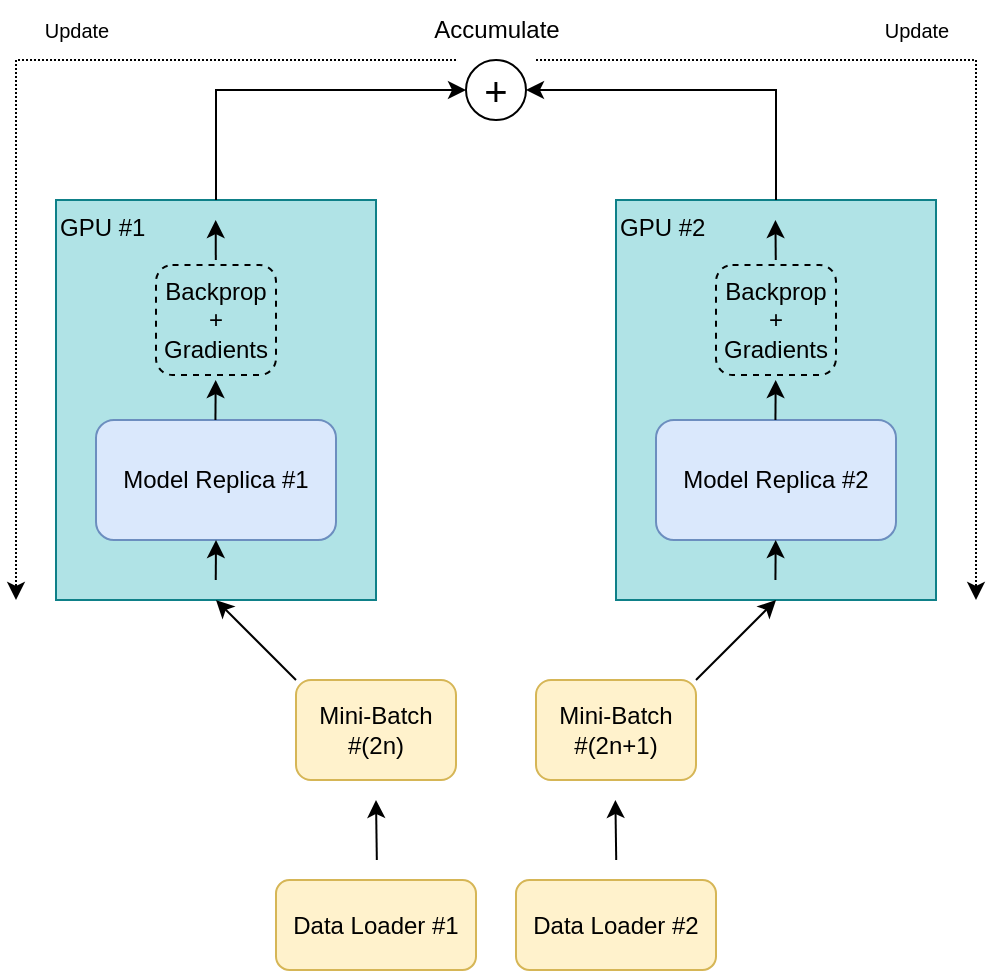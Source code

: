 <mxfile version="24.7.10">
  <diagram name="Page-1" id="b2cWNFqZZL0ne6SCtB5r">
    <mxGraphModel dx="937" dy="527" grid="0" gridSize="10" guides="1" tooltips="1" connect="1" arrows="1" fold="1" page="1" pageScale="1" pageWidth="827" pageHeight="1169" math="1" shadow="0">
      <root>
        <mxCell id="0" />
        <mxCell id="1" parent="0" />
        <mxCell id="lw4-ALwatdlcr4XSXjIa-5" value="&lt;div&gt;GPU #2&lt;/div&gt;&lt;div&gt;&lt;br&gt;&lt;/div&gt;&lt;div&gt;&lt;br&gt;&lt;/div&gt;&lt;div&gt;&lt;br&gt;&lt;/div&gt;&lt;div&gt;&lt;br&gt;&lt;/div&gt;&lt;div&gt;&lt;br&gt;&lt;/div&gt;&lt;div&gt;&lt;br&gt;&lt;/div&gt;&lt;div&gt;&lt;br&gt;&lt;/div&gt;&lt;div&gt;&lt;br&gt;&lt;/div&gt;&lt;div&gt;&lt;br&gt;&lt;/div&gt;&lt;div&gt;&lt;br&gt;&lt;/div&gt;&lt;div&gt;&lt;br&gt;&lt;/div&gt;&lt;div&gt;&lt;br&gt;&lt;/div&gt;" style="rounded=0;whiteSpace=wrap;html=1;align=left;fillColor=#b0e3e6;strokeColor=#0e8088;" vertex="1" parent="1">
          <mxGeometry x="440" y="280" width="160" height="200" as="geometry" />
        </mxCell>
        <mxCell id="lw4-ALwatdlcr4XSXjIa-1" value="&lt;div&gt;GPU #1&lt;/div&gt;&lt;div&gt;&lt;br&gt;&lt;/div&gt;&lt;div&gt;&lt;br&gt;&lt;/div&gt;&lt;div&gt;&lt;br&gt;&lt;/div&gt;&lt;div&gt;&lt;br&gt;&lt;/div&gt;&lt;div&gt;&lt;br&gt;&lt;/div&gt;&lt;div&gt;&lt;br&gt;&lt;/div&gt;&lt;div&gt;&lt;br&gt;&lt;/div&gt;&lt;div&gt;&lt;br&gt;&lt;/div&gt;&lt;div&gt;&lt;br&gt;&lt;/div&gt;&lt;div&gt;&lt;br&gt;&lt;/div&gt;&lt;div&gt;&lt;br&gt;&lt;/div&gt;&lt;div&gt;&lt;br&gt;&lt;/div&gt;" style="rounded=0;whiteSpace=wrap;html=1;align=left;fillColor=#b0e3e6;strokeColor=#0e8088;" vertex="1" parent="1">
          <mxGeometry x="160" y="280" width="160" height="200" as="geometry" />
        </mxCell>
        <mxCell id="lw4-ALwatdlcr4XSXjIa-3" value="Model Replica #1" style="rounded=1;whiteSpace=wrap;html=1;fillColor=#dae8fc;strokeColor=#6c8ebf;" vertex="1" parent="1">
          <mxGeometry x="180" y="390" width="120" height="60" as="geometry" />
        </mxCell>
        <mxCell id="lw4-ALwatdlcr4XSXjIa-4" value="Model Replica&amp;nbsp;#2" style="rounded=1;whiteSpace=wrap;html=1;fillColor=#dae8fc;strokeColor=#6c8ebf;" vertex="1" parent="1">
          <mxGeometry x="460" y="390" width="120" height="60" as="geometry" />
        </mxCell>
        <mxCell id="lw4-ALwatdlcr4XSXjIa-6" value="&lt;div style=&quot;text-align: justify;&quot;&gt;&lt;font style=&quot;font-size: 20px;&quot;&gt;+&lt;/font&gt;&lt;/div&gt;" style="ellipse;whiteSpace=wrap;html=1;aspect=fixed;" vertex="1" parent="1">
          <mxGeometry x="365" y="210" width="30" height="30" as="geometry" />
        </mxCell>
        <mxCell id="lw4-ALwatdlcr4XSXjIa-7" value="" style="endArrow=classic;html=1;rounded=0;entryX=0;entryY=0.5;entryDx=0;entryDy=0;exitX=0.5;exitY=0;exitDx=0;exitDy=0;" edge="1" parent="1" source="lw4-ALwatdlcr4XSXjIa-1" target="lw4-ALwatdlcr4XSXjIa-6">
          <mxGeometry width="50" height="50" relative="1" as="geometry">
            <mxPoint x="240" y="270" as="sourcePoint" />
            <mxPoint x="490" y="320" as="targetPoint" />
            <Array as="points">
              <mxPoint x="240" y="225" />
            </Array>
          </mxGeometry>
        </mxCell>
        <mxCell id="lw4-ALwatdlcr4XSXjIa-8" value="" style="endArrow=classic;html=1;rounded=0;entryX=0;entryY=0.5;entryDx=0;entryDy=0;exitX=0.5;exitY=0;exitDx=0;exitDy=0;" edge="1" parent="1">
          <mxGeometry width="50" height="50" relative="1" as="geometry">
            <mxPoint x="520" y="280" as="sourcePoint" />
            <mxPoint x="395" y="225" as="targetPoint" />
            <Array as="points">
              <mxPoint x="520" y="225" />
            </Array>
          </mxGeometry>
        </mxCell>
        <mxCell id="lw4-ALwatdlcr4XSXjIa-9" value="" style="endArrow=classic;html=1;rounded=0;entryX=0.5;entryY=1;entryDx=0;entryDy=0;exitX=0;exitY=0;exitDx=0;exitDy=0;" edge="1" parent="1" source="lw4-ALwatdlcr4XSXjIa-35" target="lw4-ALwatdlcr4XSXjIa-1">
          <mxGeometry width="50" height="50" relative="1" as="geometry">
            <mxPoint x="290" y="520" as="sourcePoint" />
            <mxPoint x="240" y="490" as="targetPoint" />
          </mxGeometry>
        </mxCell>
        <mxCell id="lw4-ALwatdlcr4XSXjIa-10" value="" style="endArrow=classic;html=1;rounded=0;entryX=0.5;entryY=1;entryDx=0;entryDy=0;exitX=1;exitY=0;exitDx=0;exitDy=0;" edge="1" parent="1" source="lw4-ALwatdlcr4XSXjIa-19" target="lw4-ALwatdlcr4XSXjIa-5">
          <mxGeometry width="50" height="50" relative="1" as="geometry">
            <mxPoint x="430" y="540" as="sourcePoint" />
            <mxPoint x="250" y="490" as="targetPoint" />
          </mxGeometry>
        </mxCell>
        <mxCell id="lw4-ALwatdlcr4XSXjIa-11" value="" style="endArrow=classic;html=1;rounded=0;dashed=1;dashPattern=1 1;" edge="1" parent="1">
          <mxGeometry width="50" height="50" relative="1" as="geometry">
            <mxPoint x="360" y="210" as="sourcePoint" />
            <mxPoint x="140" y="480" as="targetPoint" />
            <Array as="points">
              <mxPoint x="140" y="210" />
            </Array>
          </mxGeometry>
        </mxCell>
        <mxCell id="lw4-ALwatdlcr4XSXjIa-12" value="" style="endArrow=classic;html=1;rounded=0;dashed=1;dashPattern=1 1;" edge="1" parent="1">
          <mxGeometry width="50" height="50" relative="1" as="geometry">
            <mxPoint x="400" y="210" as="sourcePoint" />
            <mxPoint x="620" y="480" as="targetPoint" />
            <Array as="points">
              <mxPoint x="620" y="210" />
            </Array>
          </mxGeometry>
        </mxCell>
        <mxCell id="lw4-ALwatdlcr4XSXjIa-13" value="Data Loader #1" style="rounded=1;whiteSpace=wrap;html=1;fillColor=#fff2cc;strokeColor=#d6b656;" vertex="1" parent="1">
          <mxGeometry x="270" y="620" width="100" height="45" as="geometry" />
        </mxCell>
        <mxCell id="lw4-ALwatdlcr4XSXjIa-14" value="" style="endArrow=classic;html=1;rounded=0;" edge="1" parent="1">
          <mxGeometry width="50" height="50" relative="1" as="geometry">
            <mxPoint x="320.42" y="610" as="sourcePoint" />
            <mxPoint x="320" y="580" as="targetPoint" />
          </mxGeometry>
        </mxCell>
        <mxCell id="lw4-ALwatdlcr4XSXjIa-15" value="" style="endArrow=classic;html=1;rounded=0;" edge="1" parent="1">
          <mxGeometry width="50" height="50" relative="1" as="geometry">
            <mxPoint x="440.11" y="610" as="sourcePoint" />
            <mxPoint x="439.69" y="580" as="targetPoint" />
          </mxGeometry>
        </mxCell>
        <mxCell id="lw4-ALwatdlcr4XSXjIa-19" value="Mini-Batch&lt;div&gt;#(2n+1)&lt;br&gt;&lt;/div&gt;" style="rounded=1;whiteSpace=wrap;html=1;fillColor=#fff2cc;strokeColor=#d6b656;" vertex="1" parent="1">
          <mxGeometry x="400" y="520" width="80" height="50" as="geometry" />
        </mxCell>
        <mxCell id="lw4-ALwatdlcr4XSXjIa-20" value="" style="endArrow=classic;html=1;rounded=0;entryX=0.5;entryY=1;entryDx=0;entryDy=0;exitX=0.5;exitY=1;exitDx=0;exitDy=0;" edge="1" parent="1" target="lw4-ALwatdlcr4XSXjIa-3">
          <mxGeometry width="50" height="50" relative="1" as="geometry">
            <mxPoint x="239.88" y="470.0" as="sourcePoint" />
            <mxPoint x="239.88" y="440" as="targetPoint" />
          </mxGeometry>
        </mxCell>
        <mxCell id="lw4-ALwatdlcr4XSXjIa-21" value="" style="endArrow=classic;html=1;rounded=0;entryX=0.5;entryY=1;entryDx=0;entryDy=0;exitX=0.5;exitY=1;exitDx=0;exitDy=0;" edge="1" parent="1">
          <mxGeometry width="50" height="50" relative="1" as="geometry">
            <mxPoint x="519.72" y="470.0" as="sourcePoint" />
            <mxPoint x="519.84" y="450" as="targetPoint" />
          </mxGeometry>
        </mxCell>
        <mxCell id="lw4-ALwatdlcr4XSXjIa-22" value="" style="endArrow=classic;html=1;rounded=0;entryX=0.5;entryY=1;entryDx=0;entryDy=0;exitX=0.5;exitY=1;exitDx=0;exitDy=0;" edge="1" parent="1">
          <mxGeometry width="50" height="50" relative="1" as="geometry">
            <mxPoint x="239.72" y="390.0" as="sourcePoint" />
            <mxPoint x="239.84" y="370" as="targetPoint" />
          </mxGeometry>
        </mxCell>
        <mxCell id="lw4-ALwatdlcr4XSXjIa-23" value="" style="endArrow=classic;html=1;rounded=0;entryX=0.5;entryY=1;entryDx=0;entryDy=0;exitX=0.5;exitY=1;exitDx=0;exitDy=0;" edge="1" parent="1">
          <mxGeometry width="50" height="50" relative="1" as="geometry">
            <mxPoint x="519.72" y="390.0" as="sourcePoint" />
            <mxPoint x="519.84" y="370" as="targetPoint" />
          </mxGeometry>
        </mxCell>
        <mxCell id="lw4-ALwatdlcr4XSXjIa-27" value="" style="endArrow=classic;html=1;rounded=0;entryX=0.5;entryY=1;entryDx=0;entryDy=0;" edge="1" parent="1">
          <mxGeometry width="50" height="50" relative="1" as="geometry">
            <mxPoint x="239.904" y="310" as="sourcePoint" />
            <mxPoint x="239.84" y="290" as="targetPoint" />
          </mxGeometry>
        </mxCell>
        <mxCell id="lw4-ALwatdlcr4XSXjIa-29" value="&lt;span style=&quot;white-space: nowrap;&quot;&gt;Backprop&lt;/span&gt;&lt;div style=&quot;white-space: nowrap;&quot;&gt;+&lt;/div&gt;&lt;div style=&quot;white-space: nowrap;&quot;&gt;Gradients&lt;/div&gt;" style="rounded=1;whiteSpace=wrap;html=1;dashed=1;fillColor=#B0E3E6;" vertex="1" parent="1">
          <mxGeometry x="210" y="312.5" width="60" height="55" as="geometry" />
        </mxCell>
        <mxCell id="lw4-ALwatdlcr4XSXjIa-28" value="" style="endArrow=classic;html=1;rounded=0;entryX=0.5;entryY=1;entryDx=0;entryDy=0;" edge="1" parent="1">
          <mxGeometry width="50" height="50" relative="1" as="geometry">
            <mxPoint x="519.88" y="310" as="sourcePoint" />
            <mxPoint x="519.72" y="290" as="targetPoint" />
          </mxGeometry>
        </mxCell>
        <mxCell id="lw4-ALwatdlcr4XSXjIa-30" value="&lt;span style=&quot;white-space: nowrap;&quot;&gt;Backprop&lt;/span&gt;&lt;div style=&quot;white-space: nowrap;&quot;&gt;+&lt;/div&gt;&lt;div style=&quot;white-space: nowrap;&quot;&gt;Gradients&lt;/div&gt;" style="rounded=1;whiteSpace=wrap;html=1;dashed=1;fillColor=#B0E3E6;" vertex="1" parent="1">
          <mxGeometry x="490" y="312.5" width="60" height="55" as="geometry" />
        </mxCell>
        <mxCell id="lw4-ALwatdlcr4XSXjIa-31" value="Accumulate" style="text;html=1;align=center;verticalAlign=middle;resizable=0;points=[];autosize=1;strokeColor=none;fillColor=none;" vertex="1" parent="1">
          <mxGeometry x="335" y="180" width="90" height="30" as="geometry" />
        </mxCell>
        <mxCell id="lw4-ALwatdlcr4XSXjIa-32" value="&lt;font style=&quot;font-size: 10px;&quot;&gt;Update&lt;/font&gt;" style="text;html=1;align=center;verticalAlign=middle;resizable=0;points=[];autosize=1;strokeColor=none;fillColor=none;" vertex="1" parent="1">
          <mxGeometry x="140" y="180" width="60" height="30" as="geometry" />
        </mxCell>
        <mxCell id="lw4-ALwatdlcr4XSXjIa-33" value="&lt;font style=&quot;font-size: 10px;&quot;&gt;Update&lt;/font&gt;" style="text;html=1;align=center;verticalAlign=middle;resizable=0;points=[];autosize=1;strokeColor=none;fillColor=none;" vertex="1" parent="1">
          <mxGeometry x="560" y="180" width="60" height="30" as="geometry" />
        </mxCell>
        <mxCell id="lw4-ALwatdlcr4XSXjIa-34" value="Data Loader #2" style="rounded=1;whiteSpace=wrap;html=1;fillColor=#fff2cc;strokeColor=#d6b656;" vertex="1" parent="1">
          <mxGeometry x="390" y="620" width="100" height="45" as="geometry" />
        </mxCell>
        <mxCell id="lw4-ALwatdlcr4XSXjIa-35" value="Mini-Batch&lt;div&gt;#(2n)&lt;br&gt;&lt;/div&gt;" style="rounded=1;whiteSpace=wrap;html=1;fillColor=#fff2cc;strokeColor=#d6b656;" vertex="1" parent="1">
          <mxGeometry x="280" y="520" width="80" height="50" as="geometry" />
        </mxCell>
      </root>
    </mxGraphModel>
  </diagram>
</mxfile>
